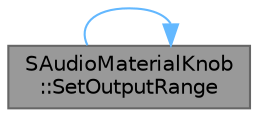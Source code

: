 digraph "SAudioMaterialKnob::SetOutputRange"
{
 // INTERACTIVE_SVG=YES
 // LATEX_PDF_SIZE
  bgcolor="transparent";
  edge [fontname=Helvetica,fontsize=10,labelfontname=Helvetica,labelfontsize=10];
  node [fontname=Helvetica,fontsize=10,shape=box,height=0.2,width=0.4];
  rankdir="LR";
  Node1 [id="Node000001",label="SAudioMaterialKnob\l::SetOutputRange",height=0.2,width=0.4,color="gray40", fillcolor="grey60", style="filled", fontcolor="black",tooltip="Set the output range of the Knob."];
  Node1 -> Node1 [id="edge1_Node000001_Node000001",color="steelblue1",style="solid",tooltip=" "];
}
